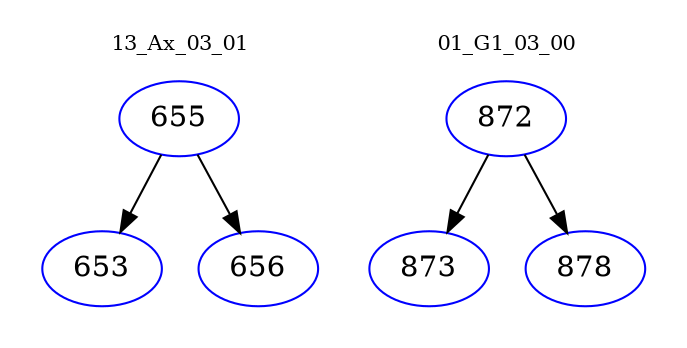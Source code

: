 digraph{
subgraph cluster_0 {
color = white
label = "13_Ax_03_01";
fontsize=10;
T0_655 [label="655", color="blue"]
T0_655 -> T0_653 [color="black"]
T0_653 [label="653", color="blue"]
T0_655 -> T0_656 [color="black"]
T0_656 [label="656", color="blue"]
}
subgraph cluster_1 {
color = white
label = "01_G1_03_00";
fontsize=10;
T1_872 [label="872", color="blue"]
T1_872 -> T1_873 [color="black"]
T1_873 [label="873", color="blue"]
T1_872 -> T1_878 [color="black"]
T1_878 [label="878", color="blue"]
}
}
